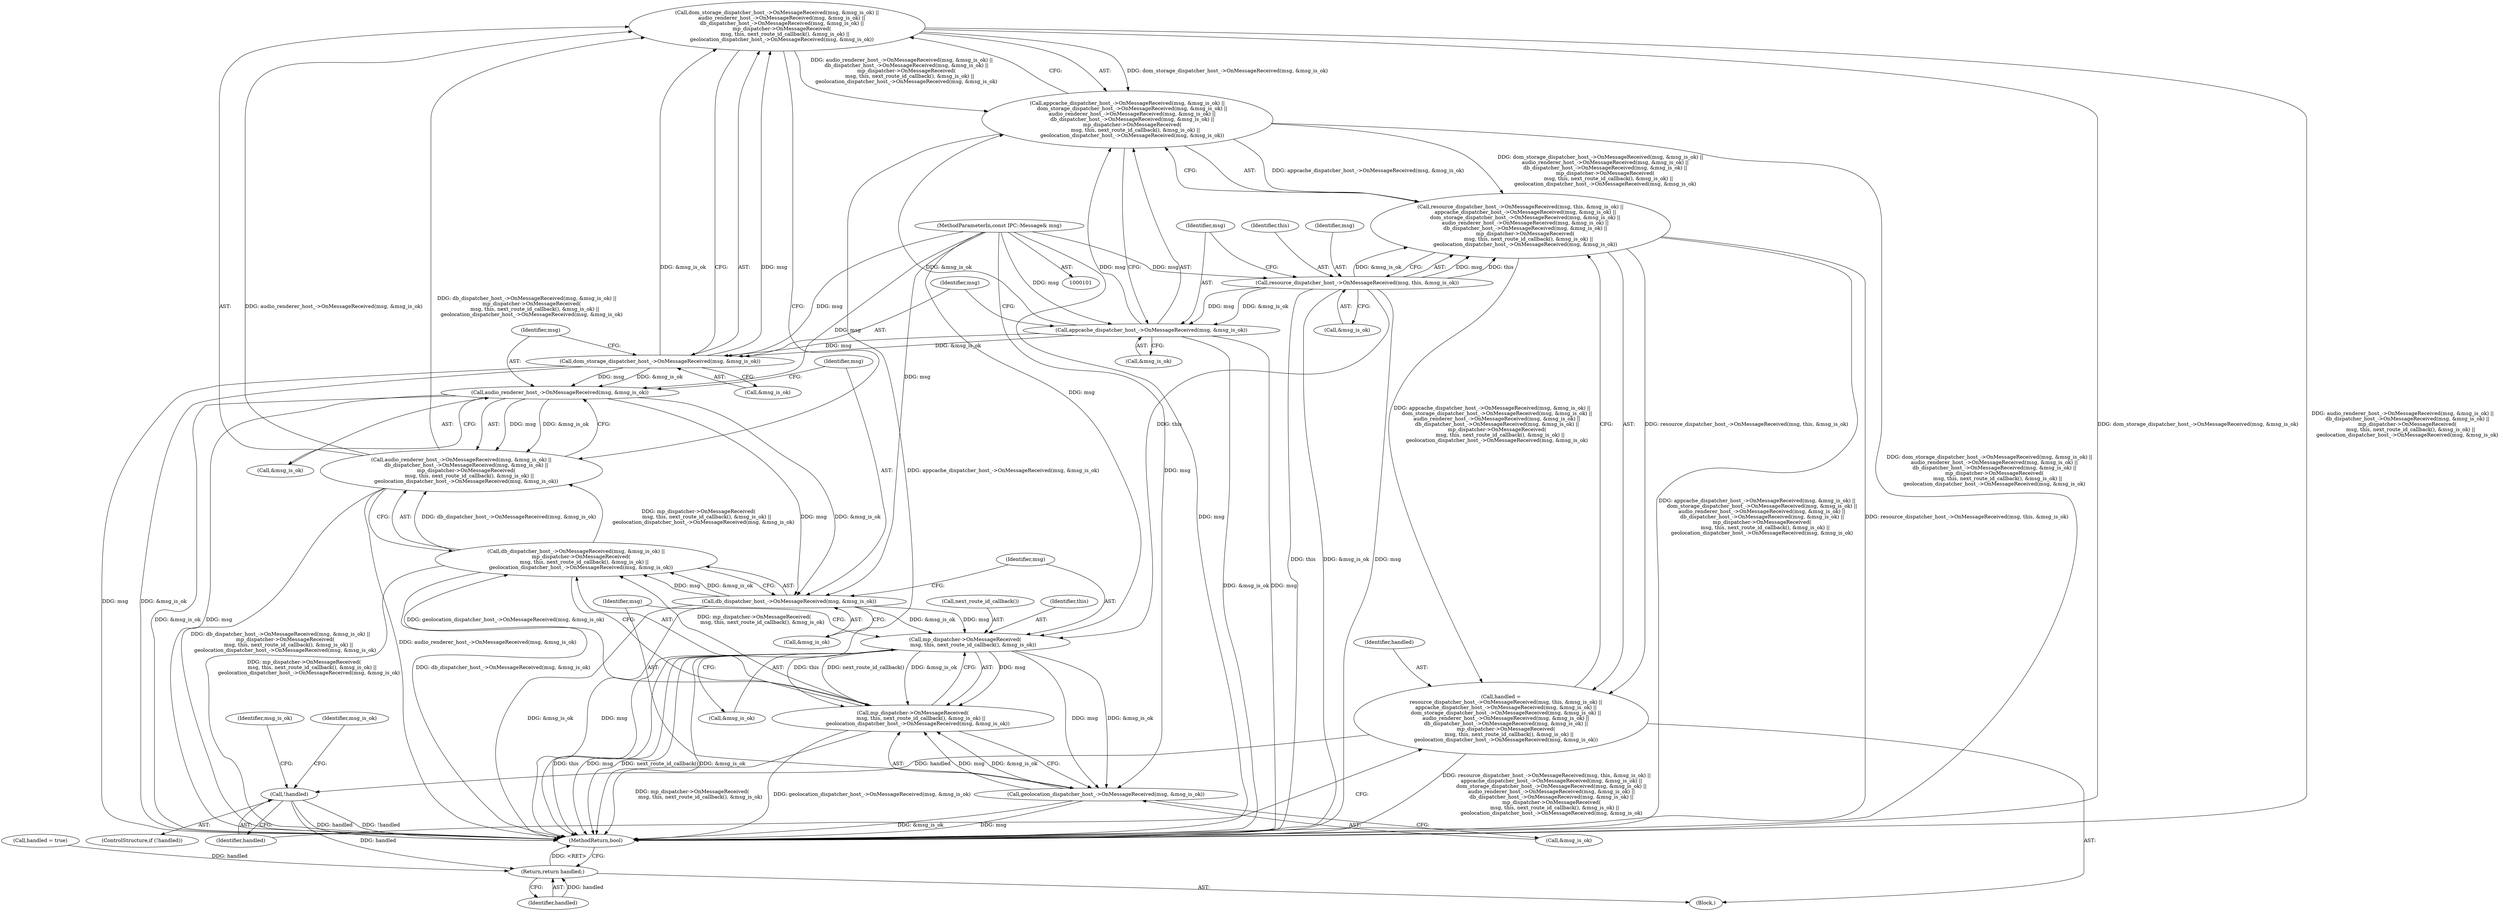 digraph "0_Chrome_fc790462b4f248712bbc8c3734664dd6b05f80f2_2@API" {
"1000126" [label="(Call,dom_storage_dispatcher_host_->OnMessageReceived(msg, &msg_is_ok) ||\n      audio_renderer_host_->OnMessageReceived(msg, &msg_is_ok) ||\n      db_dispatcher_host_->OnMessageReceived(msg, &msg_is_ok) ||\n      mp_dispatcher->OnMessageReceived(\n          msg, this, next_route_id_callback(), &msg_is_ok) ||\n      geolocation_dispatcher_host_->OnMessageReceived(msg, &msg_is_ok))"];
"1000127" [label="(Call,dom_storage_dispatcher_host_->OnMessageReceived(msg, &msg_is_ok))"];
"1000122" [label="(Call,appcache_dispatcher_host_->OnMessageReceived(msg, &msg_is_ok))"];
"1000116" [label="(Call,resource_dispatcher_host_->OnMessageReceived(msg, this, &msg_is_ok))"];
"1000102" [label="(MethodParameterIn,const IPC::Message& msg)"];
"1000131" [label="(Call,audio_renderer_host_->OnMessageReceived(msg, &msg_is_ok) ||\n      db_dispatcher_host_->OnMessageReceived(msg, &msg_is_ok) ||\n      mp_dispatcher->OnMessageReceived(\n          msg, this, next_route_id_callback(), &msg_is_ok) ||\n      geolocation_dispatcher_host_->OnMessageReceived(msg, &msg_is_ok))"];
"1000132" [label="(Call,audio_renderer_host_->OnMessageReceived(msg, &msg_is_ok))"];
"1000136" [label="(Call,db_dispatcher_host_->OnMessageReceived(msg, &msg_is_ok) ||\n      mp_dispatcher->OnMessageReceived(\n          msg, this, next_route_id_callback(), &msg_is_ok) ||\n      geolocation_dispatcher_host_->OnMessageReceived(msg, &msg_is_ok))"];
"1000137" [label="(Call,db_dispatcher_host_->OnMessageReceived(msg, &msg_is_ok))"];
"1000141" [label="(Call,mp_dispatcher->OnMessageReceived(\n          msg, this, next_route_id_callback(), &msg_is_ok) ||\n      geolocation_dispatcher_host_->OnMessageReceived(msg, &msg_is_ok))"];
"1000142" [label="(Call,mp_dispatcher->OnMessageReceived(\n          msg, this, next_route_id_callback(), &msg_is_ok))"];
"1000148" [label="(Call,geolocation_dispatcher_host_->OnMessageReceived(msg, &msg_is_ok))"];
"1000121" [label="(Call,appcache_dispatcher_host_->OnMessageReceived(msg, &msg_is_ok) ||\n      dom_storage_dispatcher_host_->OnMessageReceived(msg, &msg_is_ok) ||\n      audio_renderer_host_->OnMessageReceived(msg, &msg_is_ok) ||\n      db_dispatcher_host_->OnMessageReceived(msg, &msg_is_ok) ||\n      mp_dispatcher->OnMessageReceived(\n          msg, this, next_route_id_callback(), &msg_is_ok) ||\n      geolocation_dispatcher_host_->OnMessageReceived(msg, &msg_is_ok))"];
"1000115" [label="(Call,resource_dispatcher_host_->OnMessageReceived(msg, this, &msg_is_ok) ||\n      appcache_dispatcher_host_->OnMessageReceived(msg, &msg_is_ok) ||\n      dom_storage_dispatcher_host_->OnMessageReceived(msg, &msg_is_ok) ||\n      audio_renderer_host_->OnMessageReceived(msg, &msg_is_ok) ||\n      db_dispatcher_host_->OnMessageReceived(msg, &msg_is_ok) ||\n      mp_dispatcher->OnMessageReceived(\n          msg, this, next_route_id_callback(), &msg_is_ok) ||\n      geolocation_dispatcher_host_->OnMessageReceived(msg, &msg_is_ok))"];
"1000113" [label="(Call,handled =\n      resource_dispatcher_host_->OnMessageReceived(msg, this, &msg_is_ok) ||\n      appcache_dispatcher_host_->OnMessageReceived(msg, &msg_is_ok) ||\n      dom_storage_dispatcher_host_->OnMessageReceived(msg, &msg_is_ok) ||\n      audio_renderer_host_->OnMessageReceived(msg, &msg_is_ok) ||\n      db_dispatcher_host_->OnMessageReceived(msg, &msg_is_ok) ||\n      mp_dispatcher->OnMessageReceived(\n          msg, this, next_route_id_callback(), &msg_is_ok) ||\n      geolocation_dispatcher_host_->OnMessageReceived(msg, &msg_is_ok))"];
"1000153" [label="(Call,!handled)"];
"1000167" [label="(Return,return handled;)"];
"1000116" [label="(Call,resource_dispatcher_host_->OnMessageReceived(msg, this, &msg_is_ok))"];
"1000142" [label="(Call,mp_dispatcher->OnMessageReceived(\n          msg, this, next_route_id_callback(), &msg_is_ok))"];
"1000117" [label="(Identifier,msg)"];
"1000102" [label="(MethodParameterIn,const IPC::Message& msg)"];
"1000138" [label="(Identifier,msg)"];
"1000145" [label="(Call,next_route_id_callback())"];
"1000163" [label="(Identifier,msg_is_ok)"];
"1000114" [label="(Identifier,handled)"];
"1000157" [label="(Identifier,msg_is_ok)"];
"1000136" [label="(Call,db_dispatcher_host_->OnMessageReceived(msg, &msg_is_ok) ||\n      mp_dispatcher->OnMessageReceived(\n          msg, this, next_route_id_callback(), &msg_is_ok) ||\n      geolocation_dispatcher_host_->OnMessageReceived(msg, &msg_is_ok))"];
"1000167" [label="(Return,return handled;)"];
"1000115" [label="(Call,resource_dispatcher_host_->OnMessageReceived(msg, this, &msg_is_ok) ||\n      appcache_dispatcher_host_->OnMessageReceived(msg, &msg_is_ok) ||\n      dom_storage_dispatcher_host_->OnMessageReceived(msg, &msg_is_ok) ||\n      audio_renderer_host_->OnMessageReceived(msg, &msg_is_ok) ||\n      db_dispatcher_host_->OnMessageReceived(msg, &msg_is_ok) ||\n      mp_dispatcher->OnMessageReceived(\n          msg, this, next_route_id_callback(), &msg_is_ok) ||\n      geolocation_dispatcher_host_->OnMessageReceived(msg, &msg_is_ok))"];
"1000144" [label="(Identifier,this)"];
"1000127" [label="(Call,dom_storage_dispatcher_host_->OnMessageReceived(msg, &msg_is_ok))"];
"1000119" [label="(Call,&msg_is_ok)"];
"1000124" [label="(Call,&msg_is_ok)"];
"1000133" [label="(Identifier,msg)"];
"1000118" [label="(Identifier,this)"];
"1000141" [label="(Call,mp_dispatcher->OnMessageReceived(\n          msg, this, next_route_id_callback(), &msg_is_ok) ||\n      geolocation_dispatcher_host_->OnMessageReceived(msg, &msg_is_ok))"];
"1000113" [label="(Call,handled =\n      resource_dispatcher_host_->OnMessageReceived(msg, this, &msg_is_ok) ||\n      appcache_dispatcher_host_->OnMessageReceived(msg, &msg_is_ok) ||\n      dom_storage_dispatcher_host_->OnMessageReceived(msg, &msg_is_ok) ||\n      audio_renderer_host_->OnMessageReceived(msg, &msg_is_ok) ||\n      db_dispatcher_host_->OnMessageReceived(msg, &msg_is_ok) ||\n      mp_dispatcher->OnMessageReceived(\n          msg, this, next_route_id_callback(), &msg_is_ok) ||\n      geolocation_dispatcher_host_->OnMessageReceived(msg, &msg_is_ok))"];
"1000129" [label="(Call,&msg_is_ok)"];
"1000123" [label="(Identifier,msg)"];
"1000137" [label="(Call,db_dispatcher_host_->OnMessageReceived(msg, &msg_is_ok))"];
"1000168" [label="(Identifier,handled)"];
"1000131" [label="(Call,audio_renderer_host_->OnMessageReceived(msg, &msg_is_ok) ||\n      db_dispatcher_host_->OnMessageReceived(msg, &msg_is_ok) ||\n      mp_dispatcher->OnMessageReceived(\n          msg, this, next_route_id_callback(), &msg_is_ok) ||\n      geolocation_dispatcher_host_->OnMessageReceived(msg, &msg_is_ok))"];
"1000150" [label="(Call,&msg_is_ok)"];
"1000152" [label="(ControlStructure,if (!handled))"];
"1000128" [label="(Identifier,msg)"];
"1000149" [label="(Identifier,msg)"];
"1000158" [label="(Call,handled = true)"];
"1000134" [label="(Call,&msg_is_ok)"];
"1000148" [label="(Call,geolocation_dispatcher_host_->OnMessageReceived(msg, &msg_is_ok))"];
"1000139" [label="(Call,&msg_is_ok)"];
"1000169" [label="(MethodReturn,bool)"];
"1000122" [label="(Call,appcache_dispatcher_host_->OnMessageReceived(msg, &msg_is_ok))"];
"1000143" [label="(Identifier,msg)"];
"1000103" [label="(Block,)"];
"1000154" [label="(Identifier,handled)"];
"1000126" [label="(Call,dom_storage_dispatcher_host_->OnMessageReceived(msg, &msg_is_ok) ||\n      audio_renderer_host_->OnMessageReceived(msg, &msg_is_ok) ||\n      db_dispatcher_host_->OnMessageReceived(msg, &msg_is_ok) ||\n      mp_dispatcher->OnMessageReceived(\n          msg, this, next_route_id_callback(), &msg_is_ok) ||\n      geolocation_dispatcher_host_->OnMessageReceived(msg, &msg_is_ok))"];
"1000146" [label="(Call,&msg_is_ok)"];
"1000132" [label="(Call,audio_renderer_host_->OnMessageReceived(msg, &msg_is_ok))"];
"1000153" [label="(Call,!handled)"];
"1000121" [label="(Call,appcache_dispatcher_host_->OnMessageReceived(msg, &msg_is_ok) ||\n      dom_storage_dispatcher_host_->OnMessageReceived(msg, &msg_is_ok) ||\n      audio_renderer_host_->OnMessageReceived(msg, &msg_is_ok) ||\n      db_dispatcher_host_->OnMessageReceived(msg, &msg_is_ok) ||\n      mp_dispatcher->OnMessageReceived(\n          msg, this, next_route_id_callback(), &msg_is_ok) ||\n      geolocation_dispatcher_host_->OnMessageReceived(msg, &msg_is_ok))"];
"1000126" -> "1000121"  [label="AST: "];
"1000126" -> "1000127"  [label="CFG: "];
"1000126" -> "1000131"  [label="CFG: "];
"1000127" -> "1000126"  [label="AST: "];
"1000131" -> "1000126"  [label="AST: "];
"1000121" -> "1000126"  [label="CFG: "];
"1000126" -> "1000169"  [label="DDG: dom_storage_dispatcher_host_->OnMessageReceived(msg, &msg_is_ok)"];
"1000126" -> "1000169"  [label="DDG: audio_renderer_host_->OnMessageReceived(msg, &msg_is_ok) ||\n      db_dispatcher_host_->OnMessageReceived(msg, &msg_is_ok) ||\n      mp_dispatcher->OnMessageReceived(\n          msg, this, next_route_id_callback(), &msg_is_ok) ||\n      geolocation_dispatcher_host_->OnMessageReceived(msg, &msg_is_ok)"];
"1000126" -> "1000121"  [label="DDG: dom_storage_dispatcher_host_->OnMessageReceived(msg, &msg_is_ok)"];
"1000126" -> "1000121"  [label="DDG: audio_renderer_host_->OnMessageReceived(msg, &msg_is_ok) ||\n      db_dispatcher_host_->OnMessageReceived(msg, &msg_is_ok) ||\n      mp_dispatcher->OnMessageReceived(\n          msg, this, next_route_id_callback(), &msg_is_ok) ||\n      geolocation_dispatcher_host_->OnMessageReceived(msg, &msg_is_ok)"];
"1000127" -> "1000126"  [label="DDG: msg"];
"1000127" -> "1000126"  [label="DDG: &msg_is_ok"];
"1000131" -> "1000126"  [label="DDG: audio_renderer_host_->OnMessageReceived(msg, &msg_is_ok)"];
"1000131" -> "1000126"  [label="DDG: db_dispatcher_host_->OnMessageReceived(msg, &msg_is_ok) ||\n      mp_dispatcher->OnMessageReceived(\n          msg, this, next_route_id_callback(), &msg_is_ok) ||\n      geolocation_dispatcher_host_->OnMessageReceived(msg, &msg_is_ok)"];
"1000127" -> "1000129"  [label="CFG: "];
"1000128" -> "1000127"  [label="AST: "];
"1000129" -> "1000127"  [label="AST: "];
"1000133" -> "1000127"  [label="CFG: "];
"1000127" -> "1000169"  [label="DDG: &msg_is_ok"];
"1000127" -> "1000169"  [label="DDG: msg"];
"1000122" -> "1000127"  [label="DDG: msg"];
"1000122" -> "1000127"  [label="DDG: &msg_is_ok"];
"1000102" -> "1000127"  [label="DDG: msg"];
"1000127" -> "1000132"  [label="DDG: msg"];
"1000127" -> "1000132"  [label="DDG: &msg_is_ok"];
"1000122" -> "1000121"  [label="AST: "];
"1000122" -> "1000124"  [label="CFG: "];
"1000123" -> "1000122"  [label="AST: "];
"1000124" -> "1000122"  [label="AST: "];
"1000128" -> "1000122"  [label="CFG: "];
"1000121" -> "1000122"  [label="CFG: "];
"1000122" -> "1000169"  [label="DDG: msg"];
"1000122" -> "1000169"  [label="DDG: &msg_is_ok"];
"1000122" -> "1000121"  [label="DDG: msg"];
"1000122" -> "1000121"  [label="DDG: &msg_is_ok"];
"1000116" -> "1000122"  [label="DDG: msg"];
"1000116" -> "1000122"  [label="DDG: &msg_is_ok"];
"1000102" -> "1000122"  [label="DDG: msg"];
"1000116" -> "1000115"  [label="AST: "];
"1000116" -> "1000119"  [label="CFG: "];
"1000117" -> "1000116"  [label="AST: "];
"1000118" -> "1000116"  [label="AST: "];
"1000119" -> "1000116"  [label="AST: "];
"1000123" -> "1000116"  [label="CFG: "];
"1000115" -> "1000116"  [label="CFG: "];
"1000116" -> "1000169"  [label="DDG: this"];
"1000116" -> "1000169"  [label="DDG: &msg_is_ok"];
"1000116" -> "1000169"  [label="DDG: msg"];
"1000116" -> "1000115"  [label="DDG: msg"];
"1000116" -> "1000115"  [label="DDG: this"];
"1000116" -> "1000115"  [label="DDG: &msg_is_ok"];
"1000102" -> "1000116"  [label="DDG: msg"];
"1000116" -> "1000142"  [label="DDG: this"];
"1000102" -> "1000101"  [label="AST: "];
"1000102" -> "1000169"  [label="DDG: msg"];
"1000102" -> "1000132"  [label="DDG: msg"];
"1000102" -> "1000137"  [label="DDG: msg"];
"1000102" -> "1000142"  [label="DDG: msg"];
"1000102" -> "1000148"  [label="DDG: msg"];
"1000131" -> "1000132"  [label="CFG: "];
"1000131" -> "1000136"  [label="CFG: "];
"1000132" -> "1000131"  [label="AST: "];
"1000136" -> "1000131"  [label="AST: "];
"1000131" -> "1000169"  [label="DDG: audio_renderer_host_->OnMessageReceived(msg, &msg_is_ok)"];
"1000131" -> "1000169"  [label="DDG: db_dispatcher_host_->OnMessageReceived(msg, &msg_is_ok) ||\n      mp_dispatcher->OnMessageReceived(\n          msg, this, next_route_id_callback(), &msg_is_ok) ||\n      geolocation_dispatcher_host_->OnMessageReceived(msg, &msg_is_ok)"];
"1000132" -> "1000131"  [label="DDG: msg"];
"1000132" -> "1000131"  [label="DDG: &msg_is_ok"];
"1000136" -> "1000131"  [label="DDG: db_dispatcher_host_->OnMessageReceived(msg, &msg_is_ok)"];
"1000136" -> "1000131"  [label="DDG: mp_dispatcher->OnMessageReceived(\n          msg, this, next_route_id_callback(), &msg_is_ok) ||\n      geolocation_dispatcher_host_->OnMessageReceived(msg, &msg_is_ok)"];
"1000132" -> "1000134"  [label="CFG: "];
"1000133" -> "1000132"  [label="AST: "];
"1000134" -> "1000132"  [label="AST: "];
"1000138" -> "1000132"  [label="CFG: "];
"1000132" -> "1000169"  [label="DDG: &msg_is_ok"];
"1000132" -> "1000169"  [label="DDG: msg"];
"1000132" -> "1000137"  [label="DDG: msg"];
"1000132" -> "1000137"  [label="DDG: &msg_is_ok"];
"1000136" -> "1000137"  [label="CFG: "];
"1000136" -> "1000141"  [label="CFG: "];
"1000137" -> "1000136"  [label="AST: "];
"1000141" -> "1000136"  [label="AST: "];
"1000136" -> "1000169"  [label="DDG: mp_dispatcher->OnMessageReceived(\n          msg, this, next_route_id_callback(), &msg_is_ok) ||\n      geolocation_dispatcher_host_->OnMessageReceived(msg, &msg_is_ok)"];
"1000136" -> "1000169"  [label="DDG: db_dispatcher_host_->OnMessageReceived(msg, &msg_is_ok)"];
"1000137" -> "1000136"  [label="DDG: msg"];
"1000137" -> "1000136"  [label="DDG: &msg_is_ok"];
"1000141" -> "1000136"  [label="DDG: mp_dispatcher->OnMessageReceived(\n          msg, this, next_route_id_callback(), &msg_is_ok)"];
"1000141" -> "1000136"  [label="DDG: geolocation_dispatcher_host_->OnMessageReceived(msg, &msg_is_ok)"];
"1000137" -> "1000139"  [label="CFG: "];
"1000138" -> "1000137"  [label="AST: "];
"1000139" -> "1000137"  [label="AST: "];
"1000143" -> "1000137"  [label="CFG: "];
"1000137" -> "1000169"  [label="DDG: &msg_is_ok"];
"1000137" -> "1000169"  [label="DDG: msg"];
"1000137" -> "1000142"  [label="DDG: msg"];
"1000137" -> "1000142"  [label="DDG: &msg_is_ok"];
"1000141" -> "1000142"  [label="CFG: "];
"1000141" -> "1000148"  [label="CFG: "];
"1000142" -> "1000141"  [label="AST: "];
"1000148" -> "1000141"  [label="AST: "];
"1000141" -> "1000169"  [label="DDG: mp_dispatcher->OnMessageReceived(\n          msg, this, next_route_id_callback(), &msg_is_ok)"];
"1000141" -> "1000169"  [label="DDG: geolocation_dispatcher_host_->OnMessageReceived(msg, &msg_is_ok)"];
"1000142" -> "1000141"  [label="DDG: msg"];
"1000142" -> "1000141"  [label="DDG: this"];
"1000142" -> "1000141"  [label="DDG: next_route_id_callback()"];
"1000142" -> "1000141"  [label="DDG: &msg_is_ok"];
"1000148" -> "1000141"  [label="DDG: msg"];
"1000148" -> "1000141"  [label="DDG: &msg_is_ok"];
"1000142" -> "1000146"  [label="CFG: "];
"1000143" -> "1000142"  [label="AST: "];
"1000144" -> "1000142"  [label="AST: "];
"1000145" -> "1000142"  [label="AST: "];
"1000146" -> "1000142"  [label="AST: "];
"1000149" -> "1000142"  [label="CFG: "];
"1000142" -> "1000169"  [label="DDG: this"];
"1000142" -> "1000169"  [label="DDG: msg"];
"1000142" -> "1000169"  [label="DDG: next_route_id_callback()"];
"1000142" -> "1000169"  [label="DDG: &msg_is_ok"];
"1000142" -> "1000148"  [label="DDG: msg"];
"1000142" -> "1000148"  [label="DDG: &msg_is_ok"];
"1000148" -> "1000150"  [label="CFG: "];
"1000149" -> "1000148"  [label="AST: "];
"1000150" -> "1000148"  [label="AST: "];
"1000148" -> "1000169"  [label="DDG: &msg_is_ok"];
"1000148" -> "1000169"  [label="DDG: msg"];
"1000121" -> "1000115"  [label="AST: "];
"1000115" -> "1000121"  [label="CFG: "];
"1000121" -> "1000169"  [label="DDG: dom_storage_dispatcher_host_->OnMessageReceived(msg, &msg_is_ok) ||\n      audio_renderer_host_->OnMessageReceived(msg, &msg_is_ok) ||\n      db_dispatcher_host_->OnMessageReceived(msg, &msg_is_ok) ||\n      mp_dispatcher->OnMessageReceived(\n          msg, this, next_route_id_callback(), &msg_is_ok) ||\n      geolocation_dispatcher_host_->OnMessageReceived(msg, &msg_is_ok)"];
"1000121" -> "1000169"  [label="DDG: appcache_dispatcher_host_->OnMessageReceived(msg, &msg_is_ok)"];
"1000121" -> "1000115"  [label="DDG: appcache_dispatcher_host_->OnMessageReceived(msg, &msg_is_ok)"];
"1000121" -> "1000115"  [label="DDG: dom_storage_dispatcher_host_->OnMessageReceived(msg, &msg_is_ok) ||\n      audio_renderer_host_->OnMessageReceived(msg, &msg_is_ok) ||\n      db_dispatcher_host_->OnMessageReceived(msg, &msg_is_ok) ||\n      mp_dispatcher->OnMessageReceived(\n          msg, this, next_route_id_callback(), &msg_is_ok) ||\n      geolocation_dispatcher_host_->OnMessageReceived(msg, &msg_is_ok)"];
"1000115" -> "1000113"  [label="AST: "];
"1000113" -> "1000115"  [label="CFG: "];
"1000115" -> "1000169"  [label="DDG: appcache_dispatcher_host_->OnMessageReceived(msg, &msg_is_ok) ||\n      dom_storage_dispatcher_host_->OnMessageReceived(msg, &msg_is_ok) ||\n      audio_renderer_host_->OnMessageReceived(msg, &msg_is_ok) ||\n      db_dispatcher_host_->OnMessageReceived(msg, &msg_is_ok) ||\n      mp_dispatcher->OnMessageReceived(\n          msg, this, next_route_id_callback(), &msg_is_ok) ||\n      geolocation_dispatcher_host_->OnMessageReceived(msg, &msg_is_ok)"];
"1000115" -> "1000169"  [label="DDG: resource_dispatcher_host_->OnMessageReceived(msg, this, &msg_is_ok)"];
"1000115" -> "1000113"  [label="DDG: resource_dispatcher_host_->OnMessageReceived(msg, this, &msg_is_ok)"];
"1000115" -> "1000113"  [label="DDG: appcache_dispatcher_host_->OnMessageReceived(msg, &msg_is_ok) ||\n      dom_storage_dispatcher_host_->OnMessageReceived(msg, &msg_is_ok) ||\n      audio_renderer_host_->OnMessageReceived(msg, &msg_is_ok) ||\n      db_dispatcher_host_->OnMessageReceived(msg, &msg_is_ok) ||\n      mp_dispatcher->OnMessageReceived(\n          msg, this, next_route_id_callback(), &msg_is_ok) ||\n      geolocation_dispatcher_host_->OnMessageReceived(msg, &msg_is_ok)"];
"1000113" -> "1000103"  [label="AST: "];
"1000114" -> "1000113"  [label="AST: "];
"1000154" -> "1000113"  [label="CFG: "];
"1000113" -> "1000169"  [label="DDG: resource_dispatcher_host_->OnMessageReceived(msg, this, &msg_is_ok) ||\n      appcache_dispatcher_host_->OnMessageReceived(msg, &msg_is_ok) ||\n      dom_storage_dispatcher_host_->OnMessageReceived(msg, &msg_is_ok) ||\n      audio_renderer_host_->OnMessageReceived(msg, &msg_is_ok) ||\n      db_dispatcher_host_->OnMessageReceived(msg, &msg_is_ok) ||\n      mp_dispatcher->OnMessageReceived(\n          msg, this, next_route_id_callback(), &msg_is_ok) ||\n      geolocation_dispatcher_host_->OnMessageReceived(msg, &msg_is_ok)"];
"1000113" -> "1000153"  [label="DDG: handled"];
"1000153" -> "1000152"  [label="AST: "];
"1000153" -> "1000154"  [label="CFG: "];
"1000154" -> "1000153"  [label="AST: "];
"1000157" -> "1000153"  [label="CFG: "];
"1000163" -> "1000153"  [label="CFG: "];
"1000153" -> "1000169"  [label="DDG: handled"];
"1000153" -> "1000169"  [label="DDG: !handled"];
"1000153" -> "1000167"  [label="DDG: handled"];
"1000167" -> "1000103"  [label="AST: "];
"1000167" -> "1000168"  [label="CFG: "];
"1000168" -> "1000167"  [label="AST: "];
"1000169" -> "1000167"  [label="CFG: "];
"1000167" -> "1000169"  [label="DDG: <RET>"];
"1000168" -> "1000167"  [label="DDG: handled"];
"1000158" -> "1000167"  [label="DDG: handled"];
}
